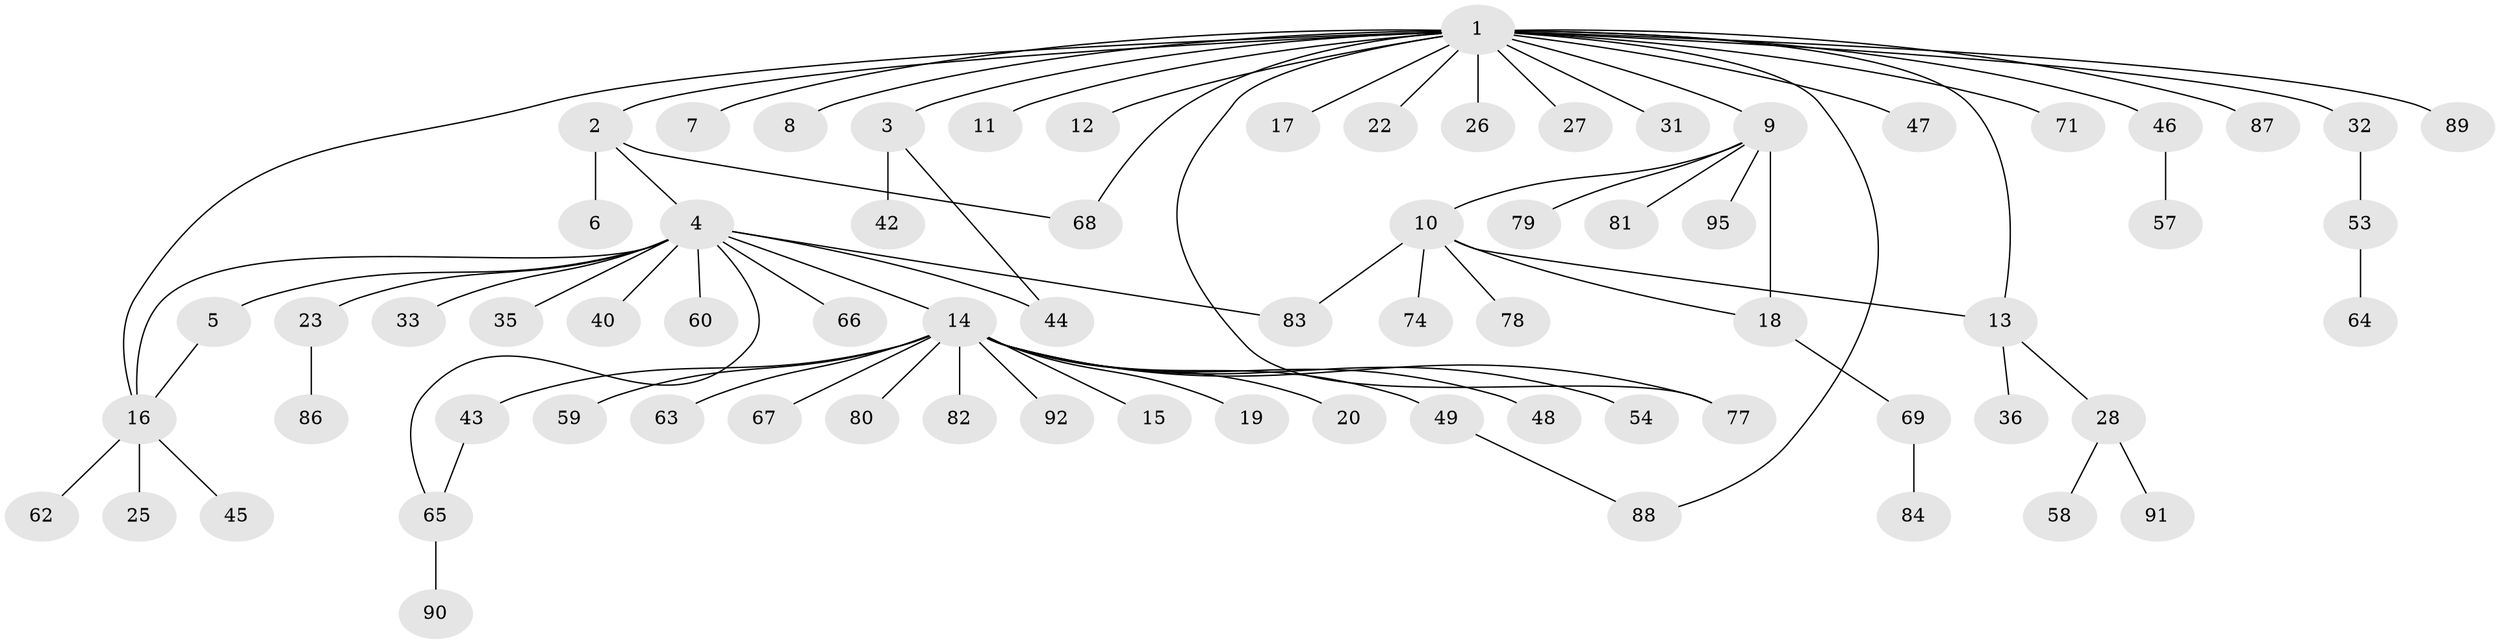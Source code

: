 // original degree distribution, {24: 0.010526315789473684, 5: 0.010526315789473684, 4: 0.06315789473684211, 9: 0.010526315789473684, 3: 0.08421052631578947, 1: 0.5894736842105263, 6: 0.031578947368421054, 2: 0.17894736842105263, 13: 0.010526315789473684, 7: 0.010526315789473684}
// Generated by graph-tools (version 1.1) at 2025/11/02/27/25 16:11:11]
// undirected, 72 vertices, 81 edges
graph export_dot {
graph [start="1"]
  node [color=gray90,style=filled];
  1 [super="+38"];
  2 [super="+55"];
  3 [super="+41"];
  4 [super="+29"];
  5 [super="+50"];
  6;
  7;
  8;
  9 [super="+39"];
  10 [super="+56"];
  11;
  12;
  13 [super="+21"];
  14 [super="+24"];
  15;
  16 [super="+37"];
  17;
  18 [super="+30"];
  19;
  20 [super="+72"];
  22;
  23 [super="+76"];
  25;
  26;
  27;
  28 [super="+70"];
  31 [super="+52"];
  32 [super="+34"];
  33;
  35;
  36;
  40;
  42;
  43;
  44;
  45;
  46 [super="+61"];
  47;
  48 [super="+51"];
  49 [super="+75"];
  53 [super="+94"];
  54;
  57 [super="+93"];
  58;
  59;
  60;
  62;
  63;
  64;
  65 [super="+85"];
  66 [super="+73"];
  67;
  68;
  69;
  71;
  74;
  77;
  78;
  79;
  80;
  81;
  82;
  83;
  84;
  86;
  87;
  88;
  89;
  90;
  91;
  92;
  95;
  1 -- 2;
  1 -- 3;
  1 -- 7;
  1 -- 8;
  1 -- 9;
  1 -- 11;
  1 -- 12;
  1 -- 16;
  1 -- 17;
  1 -- 22;
  1 -- 26;
  1 -- 27;
  1 -- 31;
  1 -- 32;
  1 -- 46;
  1 -- 47;
  1 -- 68;
  1 -- 71;
  1 -- 77;
  1 -- 87;
  1 -- 88;
  1 -- 89;
  1 -- 13;
  2 -- 4;
  2 -- 6;
  2 -- 68;
  3 -- 42;
  3 -- 44;
  4 -- 5;
  4 -- 14 [weight=2];
  4 -- 23;
  4 -- 35;
  4 -- 40;
  4 -- 65;
  4 -- 66;
  4 -- 16;
  4 -- 33;
  4 -- 83;
  4 -- 60;
  4 -- 44;
  5 -- 16;
  9 -- 10;
  9 -- 18;
  9 -- 81;
  9 -- 95;
  9 -- 79;
  10 -- 13;
  10 -- 83;
  10 -- 18;
  10 -- 74;
  10 -- 78;
  13 -- 28;
  13 -- 36;
  14 -- 15;
  14 -- 19;
  14 -- 20 [weight=2];
  14 -- 43;
  14 -- 48;
  14 -- 54;
  14 -- 59;
  14 -- 67;
  14 -- 80;
  14 -- 92;
  14 -- 49;
  14 -- 82;
  14 -- 77;
  14 -- 63;
  16 -- 25;
  16 -- 45;
  16 -- 62;
  18 -- 69;
  23 -- 86;
  28 -- 58;
  28 -- 91;
  32 -- 53;
  43 -- 65;
  46 -- 57;
  49 -- 88;
  53 -- 64;
  65 -- 90;
  69 -- 84;
}
